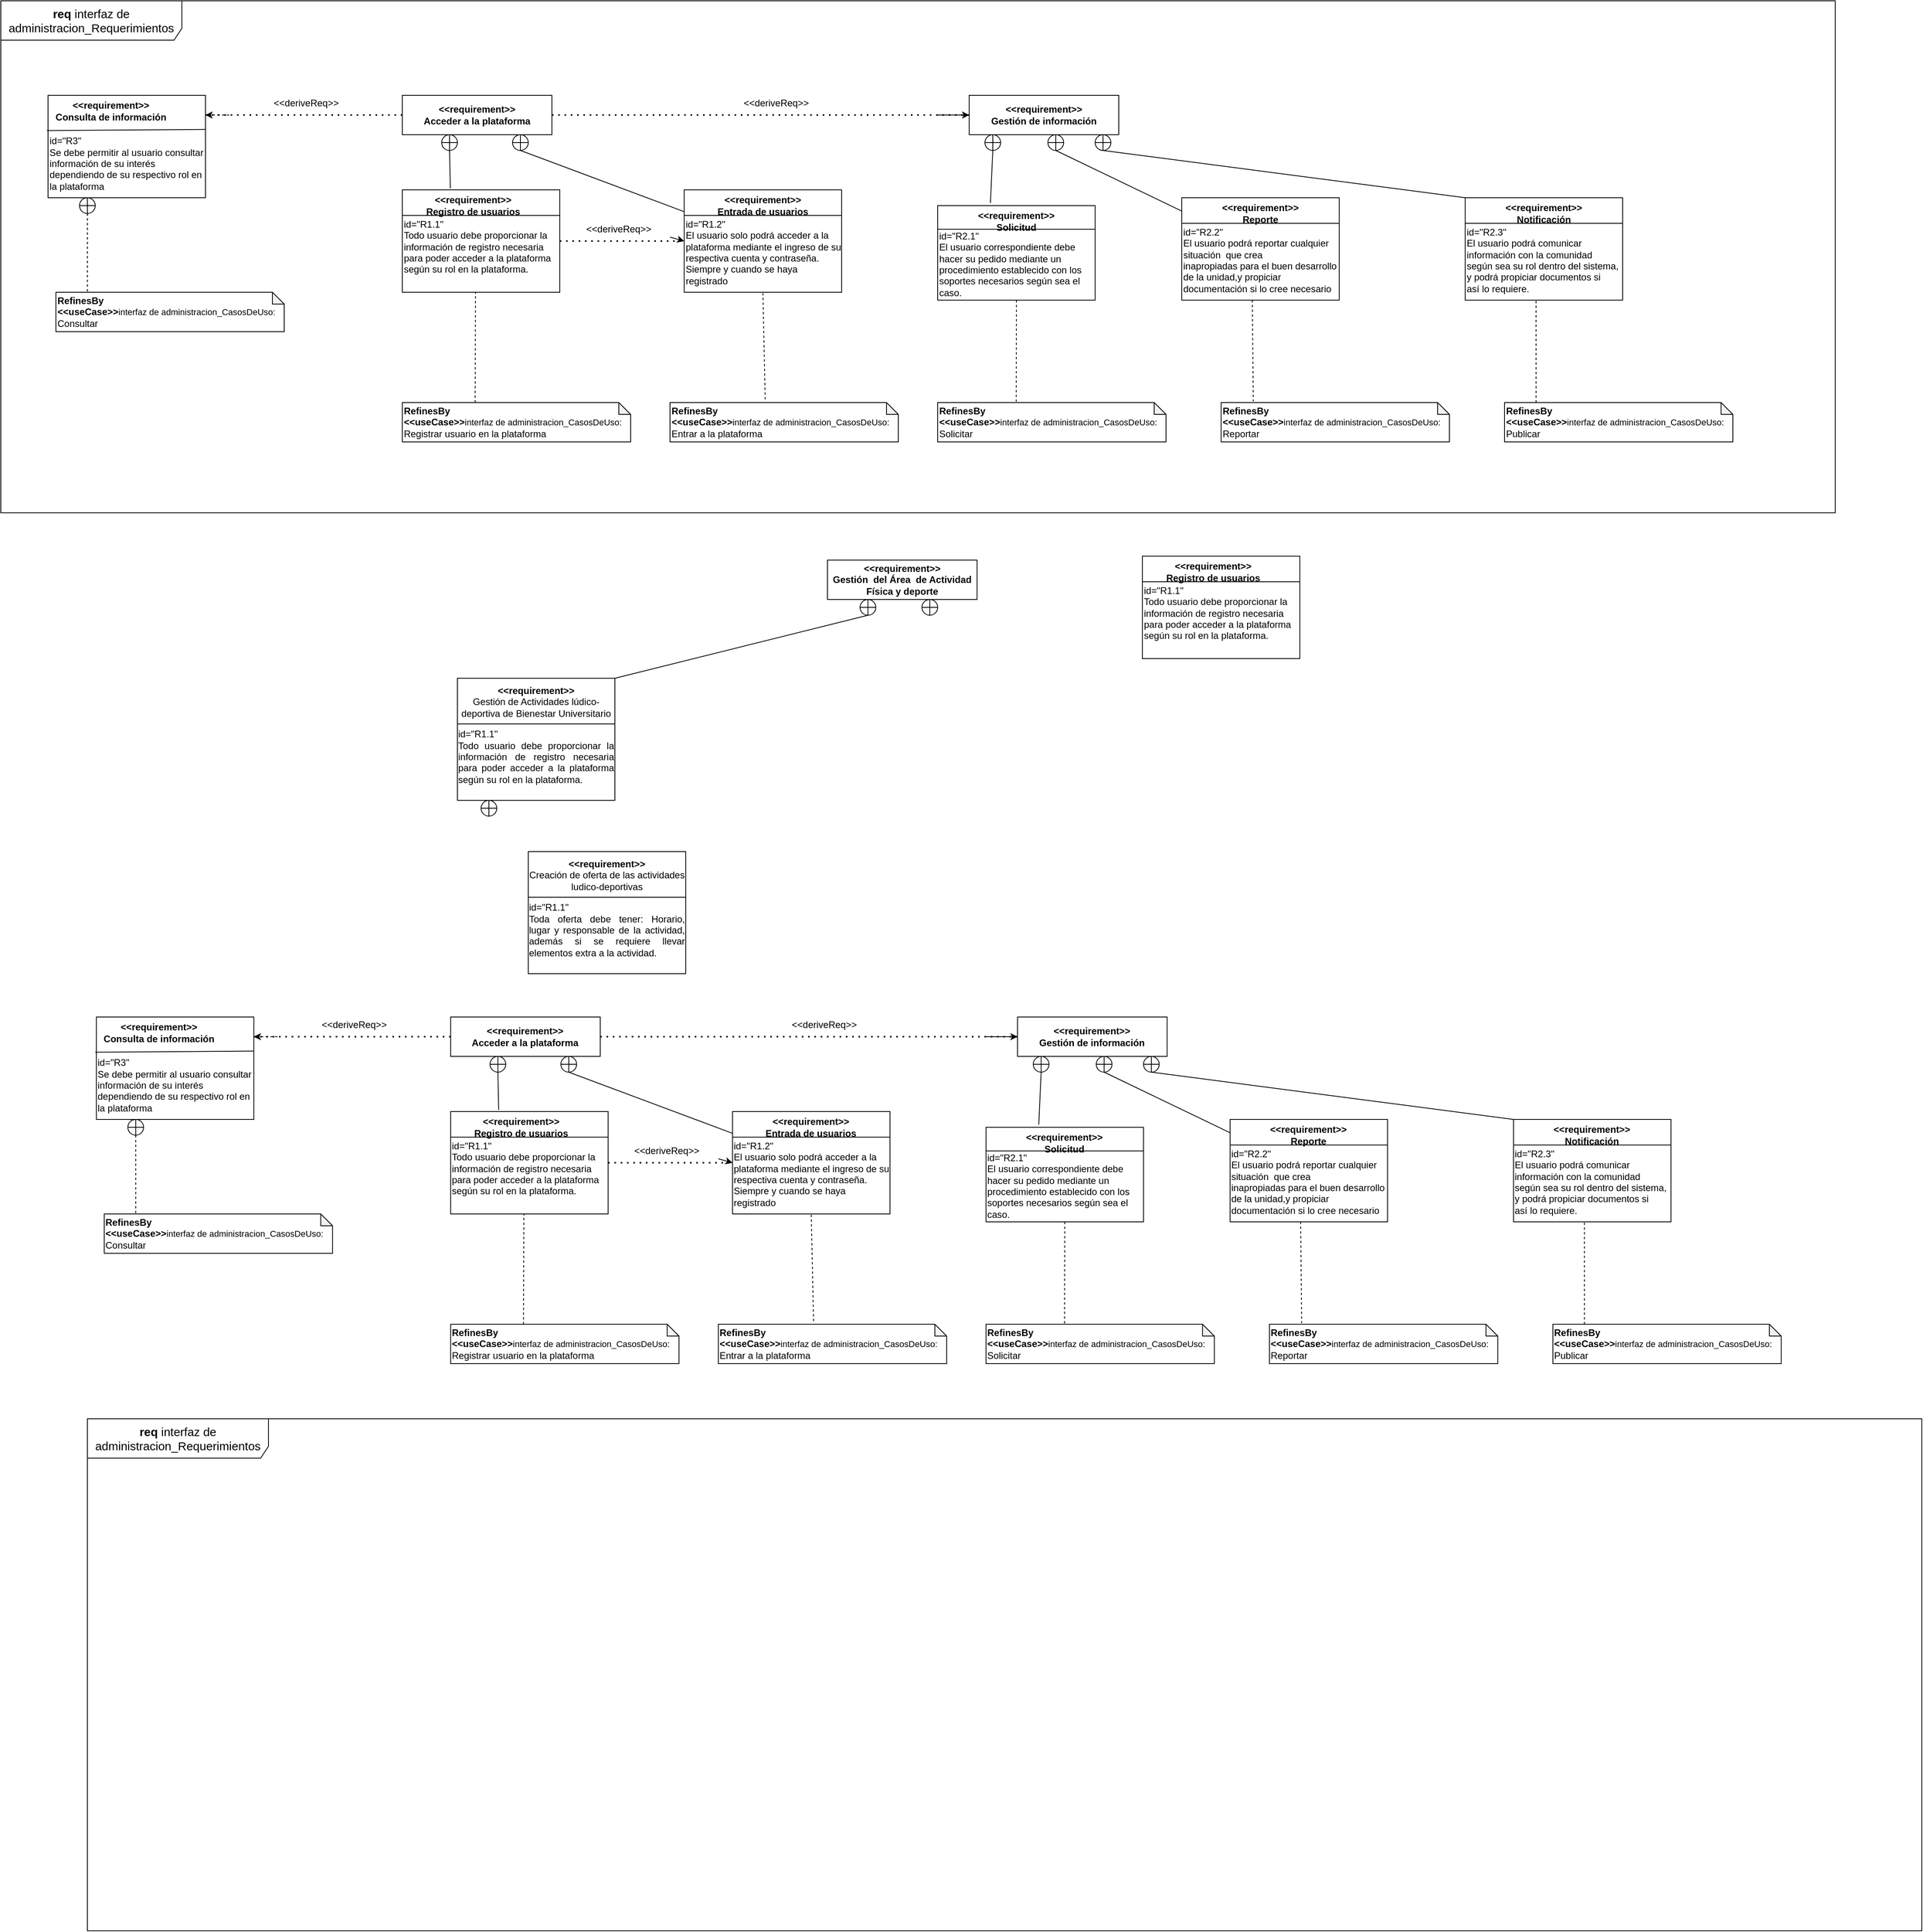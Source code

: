 <mxfile version="15.7.3" type="github">
  <diagram id="AtlF3DiGu45CcL0kuLVt" name="Page-1">
    <mxGraphModel dx="2306" dy="365" grid="1" gridSize="10" guides="1" tooltips="1" connect="1" arrows="1" fold="1" page="1" pageScale="1" pageWidth="827" pageHeight="1169" math="0" shadow="0">
      <root>
        <mxCell id="0" />
        <mxCell id="1" parent="0" />
        <mxCell id="lHE03YYVzTh4PFNWfRJk-69" value="&lt;br style=&quot;text-align: left&quot;&gt;&lt;span style=&quot;text-align: left&quot;&gt;&lt;br&gt;&lt;br&gt;&lt;/span&gt;&lt;div style=&quot;text-align: left&quot;&gt;id=&quot;R1.1&quot;&lt;/div&gt;&lt;span&gt;&lt;div style=&quot;text-align: justify&quot;&gt;&lt;span&gt;Todo usuario debe proporcionar la información de registro necesaria para poder acceder a la plataforma según su rol en la plataforma.&lt;/span&gt;&lt;/div&gt;&lt;/span&gt;" style="rounded=0;whiteSpace=wrap;html=1;" vertex="1" parent="1">
          <mxGeometry x="-570" y="860" width="200" height="155" as="geometry" />
        </mxCell>
        <mxCell id="lHE03YYVzTh4PFNWfRJk-55" value="&lt;font style=&quot;font-size: 15px&quot;&gt;&lt;b&gt;req&amp;nbsp;&lt;/b&gt;&lt;span style=&quot;text-align: left&quot;&gt;interfaz de administracion_Requerimientos&lt;/span&gt;&lt;/font&gt;" style="shape=umlFrame;whiteSpace=wrap;html=1;width=230;height=50;" vertex="1" parent="1">
          <mxGeometry x="-1040" y="1800" width="2330" height="650" as="geometry" />
        </mxCell>
        <mxCell id="bjxUz_0HNQe92oVdcdLu-1" value="&lt;font style=&quot;font-size: 15px&quot;&gt;&lt;b&gt;req&amp;nbsp;&lt;/b&gt;&lt;span style=&quot;text-align: left&quot;&gt;interfaz de administracion_Requerimientos&lt;/span&gt;&lt;/font&gt;" style="shape=umlFrame;whiteSpace=wrap;html=1;width=230;height=50;" parent="1" vertex="1">
          <mxGeometry x="-1150" width="2330" height="650" as="geometry" />
        </mxCell>
        <mxCell id="bjxUz_0HNQe92oVdcdLu-3" value="&lt;br&gt;id=&quot;R1.1&quot;&lt;br&gt;Todo usuario debe proporcionar la información de registro necesaria para poder acceder a la plataforma según su rol en la plataforma." style="rounded=0;whiteSpace=wrap;html=1;align=left;" parent="1" vertex="1">
          <mxGeometry x="-640" y="240" width="200" height="130" as="geometry" />
        </mxCell>
        <mxCell id="bjxUz_0HNQe92oVdcdLu-4" value="" style="endArrow=none;html=1;exitX=0;exitY=0.25;exitDx=0;exitDy=0;entryX=1;entryY=0.25;entryDx=0;entryDy=0;" parent="1" source="bjxUz_0HNQe92oVdcdLu-3" target="bjxUz_0HNQe92oVdcdLu-3" edge="1">
          <mxGeometry width="50" height="50" relative="1" as="geometry">
            <mxPoint x="-340" y="420" as="sourcePoint" />
            <mxPoint x="-290" y="370" as="targetPoint" />
          </mxGeometry>
        </mxCell>
        <mxCell id="bjxUz_0HNQe92oVdcdLu-6" value="&lt;span&gt;&lt;br&gt;&lt;br&gt;&lt;br&gt;&lt;br&gt;id=&quot;R1.2&quot;&lt;br&gt;El usuario solo podrá&amp;nbsp;acceder a la plataforma mediante el ingreso de su respectiva cuenta y contraseña.&lt;br&gt;Siempre y cuando se haya registrado&lt;br&gt;&lt;br&gt;&lt;br&gt;&lt;/span&gt;" style="rounded=0;whiteSpace=wrap;html=1;align=left;" parent="1" vertex="1">
          <mxGeometry x="-282" y="240" width="200" height="130" as="geometry" />
        </mxCell>
        <mxCell id="bjxUz_0HNQe92oVdcdLu-7" value="" style="endArrow=none;html=1;exitX=0;exitY=0.25;exitDx=0;exitDy=0;entryX=1;entryY=0.25;entryDx=0;entryDy=0;" parent="1" source="bjxUz_0HNQe92oVdcdLu-6" target="bjxUz_0HNQe92oVdcdLu-6" edge="1">
          <mxGeometry width="50" height="50" relative="1" as="geometry">
            <mxPoint x="-47" y="420" as="sourcePoint" />
            <mxPoint x="3" y="370" as="targetPoint" />
          </mxGeometry>
        </mxCell>
        <mxCell id="bjxUz_0HNQe92oVdcdLu-8" value="&lt;b&gt;&amp;lt;&amp;lt;requirement&amp;gt;&amp;gt;&lt;/b&gt;&lt;b&gt;&lt;br&gt;Registro de usuarios&lt;/b&gt;" style="text;html=1;strokeColor=none;fillColor=none;align=center;verticalAlign=middle;whiteSpace=wrap;rounded=0;" parent="1" vertex="1">
          <mxGeometry x="-650" y="240" width="200" height="40" as="geometry" />
        </mxCell>
        <mxCell id="bjxUz_0HNQe92oVdcdLu-9" value="&lt;b&gt;&amp;lt;&amp;lt;requirement&amp;gt;&amp;gt;&lt;/b&gt;&lt;b&gt;&lt;br&gt;Entrada de usuarios&lt;/b&gt;" style="text;html=1;strokeColor=none;fillColor=none;align=center;verticalAlign=middle;whiteSpace=wrap;rounded=0;" parent="1" vertex="1">
          <mxGeometry x="-282" y="240" width="200" height="40" as="geometry" />
        </mxCell>
        <mxCell id="bjxUz_0HNQe92oVdcdLu-11" value="&lt;b&gt;&amp;lt;&amp;lt;requirement&amp;gt;&amp;gt;&lt;/b&gt;&lt;b&gt;&lt;br&gt;Acceder a la plataforma&lt;/b&gt;" style="rounded=0;whiteSpace=wrap;html=1;" parent="1" vertex="1">
          <mxGeometry x="-640" y="120" width="190" height="50" as="geometry" />
        </mxCell>
        <mxCell id="bjxUz_0HNQe92oVdcdLu-12" value="" style="verticalLabelPosition=bottom;verticalAlign=top;html=1;shape=mxgraph.flowchart.summing_function;" parent="1" vertex="1">
          <mxGeometry x="-500" y="170" width="20" height="20" as="geometry" />
        </mxCell>
        <mxCell id="bjxUz_0HNQe92oVdcdLu-13" value="" style="verticalLabelPosition=bottom;verticalAlign=top;html=1;shape=mxgraph.flowchart.summing_function;" parent="1" vertex="1">
          <mxGeometry x="-590" y="170" width="20" height="20" as="geometry" />
        </mxCell>
        <mxCell id="bjxUz_0HNQe92oVdcdLu-14" value="" style="endArrow=none;html=1;exitX=0.5;exitY=1;exitDx=0;exitDy=0;exitPerimeter=0;entryX=0.355;entryY=-0.05;entryDx=0;entryDy=0;entryPerimeter=0;" parent="1" source="bjxUz_0HNQe92oVdcdLu-13" target="bjxUz_0HNQe92oVdcdLu-8" edge="1">
          <mxGeometry width="50" height="50" relative="1" as="geometry">
            <mxPoint x="-330" y="270" as="sourcePoint" />
            <mxPoint x="-280" y="220" as="targetPoint" />
          </mxGeometry>
        </mxCell>
        <mxCell id="bjxUz_0HNQe92oVdcdLu-15" value="" style="endArrow=none;html=1;exitX=0.5;exitY=1;exitDx=0;exitDy=0;exitPerimeter=0;" parent="1" source="bjxUz_0HNQe92oVdcdLu-12" target="bjxUz_0HNQe92oVdcdLu-6" edge="1">
          <mxGeometry width="50" height="50" relative="1" as="geometry">
            <mxPoint x="-330" y="270" as="sourcePoint" />
            <mxPoint x="-280" y="220" as="targetPoint" />
          </mxGeometry>
        </mxCell>
        <mxCell id="bjxUz_0HNQe92oVdcdLu-18" value="" style="endArrow=none;dashed=1;html=1;dashPattern=1 3;strokeWidth=2;exitX=1;exitY=0.5;exitDx=0;exitDy=0;entryX=0;entryY=0.5;entryDx=0;entryDy=0;" parent="1" source="bjxUz_0HNQe92oVdcdLu-3" target="bjxUz_0HNQe92oVdcdLu-6" edge="1">
          <mxGeometry width="50" height="50" relative="1" as="geometry">
            <mxPoint x="-330" y="270" as="sourcePoint" />
            <mxPoint x="-280" y="220" as="targetPoint" />
          </mxGeometry>
        </mxCell>
        <mxCell id="bjxUz_0HNQe92oVdcdLu-19" value="" style="endArrow=classic;html=1;entryX=0;entryY=0.5;entryDx=0;entryDy=0;" parent="1" target="bjxUz_0HNQe92oVdcdLu-6" edge="1">
          <mxGeometry width="50" height="50" relative="1" as="geometry">
            <mxPoint x="-300" y="300" as="sourcePoint" />
            <mxPoint x="-280" y="220" as="targetPoint" />
          </mxGeometry>
        </mxCell>
        <mxCell id="bjxUz_0HNQe92oVdcdLu-20" value="&amp;lt;&amp;lt;deriveReq&amp;gt;&amp;gt;" style="text;html=1;strokeColor=none;fillColor=none;align=center;verticalAlign=middle;whiteSpace=wrap;rounded=0;" parent="1" vertex="1">
          <mxGeometry x="-430" y="280" width="130" height="20" as="geometry" />
        </mxCell>
        <mxCell id="bjxUz_0HNQe92oVdcdLu-21" value="&lt;b&gt;RefinesBy&lt;br&gt;&amp;lt;&amp;lt;useCase&amp;gt;&amp;gt;&lt;/b&gt;&lt;font style=&quot;font-size: 11px&quot;&gt;interfaz de administracion_CasosDeUso:&lt;br&gt;&lt;/font&gt;Registrar usuario en la plataforma" style="shape=note;whiteSpace=wrap;html=1;backgroundOutline=1;darkOpacity=0.05;size=15;align=left;" parent="1" vertex="1">
          <mxGeometry x="-640" y="510" width="290" height="50" as="geometry" />
        </mxCell>
        <mxCell id="bjxUz_0HNQe92oVdcdLu-23" value="" style="endArrow=none;dashed=1;html=1;exitX=0;exitY=0;exitDx=92.5;exitDy=0;exitPerimeter=0;entryX=0.465;entryY=1;entryDx=0;entryDy=0;entryPerimeter=0;" parent="1" source="bjxUz_0HNQe92oVdcdLu-21" target="bjxUz_0HNQe92oVdcdLu-3" edge="1">
          <mxGeometry width="50" height="50" relative="1" as="geometry">
            <mxPoint x="-330" y="370" as="sourcePoint" />
            <mxPoint x="-280" y="320" as="targetPoint" />
          </mxGeometry>
        </mxCell>
        <mxCell id="bjxUz_0HNQe92oVdcdLu-24" value="" style="endArrow=none;dashed=1;html=1;exitX=0.417;exitY=-0.08;exitDx=0;exitDy=0;exitPerimeter=0;entryX=0.5;entryY=1;entryDx=0;entryDy=0;" parent="1" source="bjxUz_0HNQe92oVdcdLu-25" target="bjxUz_0HNQe92oVdcdLu-6" edge="1">
          <mxGeometry width="50" height="50" relative="1" as="geometry">
            <mxPoint x="-180" y="440" as="sourcePoint" />
            <mxPoint x="-280" y="320" as="targetPoint" />
          </mxGeometry>
        </mxCell>
        <mxCell id="bjxUz_0HNQe92oVdcdLu-25" value="&lt;b&gt;RefinesBy&lt;br&gt;&amp;lt;&amp;lt;useCase&amp;gt;&amp;gt;&lt;/b&gt;&lt;font style=&quot;font-size: 11px&quot;&gt;interfaz de administracion_CasosDeUso:&lt;br&gt;&lt;/font&gt;Entrar a la plataforma" style="shape=note;whiteSpace=wrap;html=1;backgroundOutline=1;darkOpacity=0.05;size=15;align=left;" parent="1" vertex="1">
          <mxGeometry x="-300" y="510" width="290" height="50" as="geometry" />
        </mxCell>
        <mxCell id="bjxUz_0HNQe92oVdcdLu-27" value="&lt;br&gt;&lt;br&gt;id=&quot;R2.1&quot;&lt;br&gt;El usuario correspondiente debe hacer su pedido mediante un procedimiento establecido con los soportes necesarios según sea el caso." style="rounded=0;whiteSpace=wrap;html=1;align=left;" parent="1" vertex="1">
          <mxGeometry x="40" y="260" width="200" height="120" as="geometry" />
        </mxCell>
        <mxCell id="bjxUz_0HNQe92oVdcdLu-28" value="" style="endArrow=none;html=1;exitX=0;exitY=0.25;exitDx=0;exitDy=0;entryX=1;entryY=0.25;entryDx=0;entryDy=0;" parent="1" source="bjxUz_0HNQe92oVdcdLu-27" target="bjxUz_0HNQe92oVdcdLu-27" edge="1">
          <mxGeometry width="50" height="50" relative="1" as="geometry">
            <mxPoint x="340" y="440" as="sourcePoint" />
            <mxPoint x="390" y="390" as="targetPoint" />
          </mxGeometry>
        </mxCell>
        <mxCell id="bjxUz_0HNQe92oVdcdLu-29" value="&lt;span&gt;&lt;br&gt;&lt;br&gt;id=&quot;R2.2&quot;&lt;br&gt;El usuario podrá&amp;nbsp;reportar cualquier situación&amp;nbsp;&amp;nbsp;que crea inapropiadas&amp;nbsp;para el buen desarrollo de la unidad,y propiciar documentación&amp;nbsp;si lo cree&amp;nbsp;necesario&lt;br&gt;&lt;/span&gt;" style="rounded=0;whiteSpace=wrap;html=1;align=left;" parent="1" vertex="1">
          <mxGeometry x="350" y="250" width="200" height="130" as="geometry" />
        </mxCell>
        <mxCell id="bjxUz_0HNQe92oVdcdLu-30" value="" style="endArrow=none;html=1;exitX=0;exitY=0.25;exitDx=0;exitDy=0;entryX=1;entryY=0.25;entryDx=0;entryDy=0;" parent="1" source="bjxUz_0HNQe92oVdcdLu-29" target="bjxUz_0HNQe92oVdcdLu-29" edge="1">
          <mxGeometry width="50" height="50" relative="1" as="geometry">
            <mxPoint x="633" y="440" as="sourcePoint" />
            <mxPoint x="683" y="390" as="targetPoint" />
          </mxGeometry>
        </mxCell>
        <mxCell id="bjxUz_0HNQe92oVdcdLu-31" value="&lt;b&gt;&amp;lt;&amp;lt;requirement&amp;gt;&amp;gt;&lt;/b&gt;&lt;b&gt;&lt;br&gt;Solicitud&lt;/b&gt;" style="text;html=1;strokeColor=none;fillColor=none;align=center;verticalAlign=middle;whiteSpace=wrap;rounded=0;" parent="1" vertex="1">
          <mxGeometry x="40" y="260" width="200" height="40" as="geometry" />
        </mxCell>
        <mxCell id="bjxUz_0HNQe92oVdcdLu-32" value="&lt;b&gt;&amp;lt;&amp;lt;requirement&amp;gt;&amp;gt;&lt;/b&gt;&lt;b&gt;&lt;br&gt;Reporte&lt;/b&gt;" style="text;html=1;strokeColor=none;fillColor=none;align=center;verticalAlign=middle;whiteSpace=wrap;rounded=0;" parent="1" vertex="1">
          <mxGeometry x="350" y="250" width="200" height="40" as="geometry" />
        </mxCell>
        <mxCell id="bjxUz_0HNQe92oVdcdLu-33" value="&lt;b&gt;&amp;lt;&amp;lt;requirement&amp;gt;&amp;gt;&lt;/b&gt;&lt;b&gt;&lt;br&gt;Gestión de información&lt;/b&gt;" style="rounded=0;whiteSpace=wrap;html=1;" parent="1" vertex="1">
          <mxGeometry x="80" y="120" width="190" height="50" as="geometry" />
        </mxCell>
        <mxCell id="bjxUz_0HNQe92oVdcdLu-34" value="" style="verticalLabelPosition=bottom;verticalAlign=top;html=1;shape=mxgraph.flowchart.summing_function;" parent="1" vertex="1">
          <mxGeometry x="180" y="170" width="20" height="20" as="geometry" />
        </mxCell>
        <mxCell id="bjxUz_0HNQe92oVdcdLu-35" value="" style="verticalLabelPosition=bottom;verticalAlign=top;html=1;shape=mxgraph.flowchart.summing_function;" parent="1" vertex="1">
          <mxGeometry x="100" y="170" width="20" height="20" as="geometry" />
        </mxCell>
        <mxCell id="bjxUz_0HNQe92oVdcdLu-36" value="" style="endArrow=none;html=1;exitX=0.5;exitY=1;exitDx=0;exitDy=0;exitPerimeter=0;entryX=0.335;entryY=-0.028;entryDx=0;entryDy=0;entryPerimeter=0;" parent="1" source="bjxUz_0HNQe92oVdcdLu-35" target="bjxUz_0HNQe92oVdcdLu-27" edge="1">
          <mxGeometry width="50" height="50" relative="1" as="geometry">
            <mxPoint x="390" y="270" as="sourcePoint" />
            <mxPoint x="440" y="220" as="targetPoint" />
          </mxGeometry>
        </mxCell>
        <mxCell id="bjxUz_0HNQe92oVdcdLu-37" value="" style="endArrow=none;html=1;exitX=0.5;exitY=1;exitDx=0;exitDy=0;exitPerimeter=0;" parent="1" source="bjxUz_0HNQe92oVdcdLu-34" target="bjxUz_0HNQe92oVdcdLu-29" edge="1">
          <mxGeometry width="50" height="50" relative="1" as="geometry">
            <mxPoint x="390" y="270" as="sourcePoint" />
            <mxPoint x="440" y="220" as="targetPoint" />
          </mxGeometry>
        </mxCell>
        <mxCell id="bjxUz_0HNQe92oVdcdLu-41" value="&amp;lt;&amp;lt;deriveReq&amp;gt;&amp;gt;" style="text;html=1;strokeColor=none;fillColor=none;align=center;verticalAlign=middle;whiteSpace=wrap;rounded=0;" parent="1" vertex="1">
          <mxGeometry x="-230" y="120" width="130" height="20" as="geometry" />
        </mxCell>
        <mxCell id="bjxUz_0HNQe92oVdcdLu-42" value="" style="endArrow=none;dashed=1;html=1;dashPattern=1 3;strokeWidth=2;exitX=1;exitY=0.5;exitDx=0;exitDy=0;entryX=0;entryY=0.5;entryDx=0;entryDy=0;" parent="1" source="bjxUz_0HNQe92oVdcdLu-11" target="bjxUz_0HNQe92oVdcdLu-33" edge="1">
          <mxGeometry width="50" height="50" relative="1" as="geometry">
            <mxPoint y="290" as="sourcePoint" />
            <mxPoint x="50" y="240" as="targetPoint" />
          </mxGeometry>
        </mxCell>
        <mxCell id="bjxUz_0HNQe92oVdcdLu-43" value="" style="endArrow=classic;html=1;entryX=0;entryY=0.5;entryDx=0;entryDy=0;" parent="1" target="bjxUz_0HNQe92oVdcdLu-33" edge="1">
          <mxGeometry width="50" height="50" relative="1" as="geometry">
            <mxPoint x="40" y="145" as="sourcePoint" />
            <mxPoint x="50" y="240" as="targetPoint" />
          </mxGeometry>
        </mxCell>
        <mxCell id="bjxUz_0HNQe92oVdcdLu-44" value="&lt;span&gt;&lt;br&gt;&lt;br&gt;id=&quot;R2.3&quot;&lt;br&gt;El usuario podrá&amp;nbsp;comunicar información&amp;nbsp;con la comunidad según&amp;nbsp;sea su rol dentro del sistema, y podrá&amp;nbsp;propiciar documentos si así&amp;nbsp;lo requiere.&lt;br&gt;&lt;/span&gt;" style="rounded=0;whiteSpace=wrap;html=1;align=left;" parent="1" vertex="1">
          <mxGeometry x="710" y="250" width="200" height="130" as="geometry" />
        </mxCell>
        <mxCell id="bjxUz_0HNQe92oVdcdLu-45" value="" style="endArrow=none;html=1;exitX=0;exitY=0.25;exitDx=0;exitDy=0;entryX=1;entryY=0.25;entryDx=0;entryDy=0;" parent="1" source="bjxUz_0HNQe92oVdcdLu-44" target="bjxUz_0HNQe92oVdcdLu-44" edge="1">
          <mxGeometry width="50" height="50" relative="1" as="geometry">
            <mxPoint x="983" y="440" as="sourcePoint" />
            <mxPoint x="1033" y="390" as="targetPoint" />
          </mxGeometry>
        </mxCell>
        <mxCell id="bjxUz_0HNQe92oVdcdLu-46" value="&lt;b&gt;&amp;lt;&amp;lt;requirement&amp;gt;&amp;gt;&lt;/b&gt;&lt;b&gt;&lt;br&gt;Notificación&lt;/b&gt;" style="text;html=1;strokeColor=none;fillColor=none;align=center;verticalAlign=middle;whiteSpace=wrap;rounded=0;" parent="1" vertex="1">
          <mxGeometry x="710" y="250" width="200" height="40" as="geometry" />
        </mxCell>
        <mxCell id="bjxUz_0HNQe92oVdcdLu-48" value="" style="verticalLabelPosition=bottom;verticalAlign=top;html=1;shape=mxgraph.flowchart.summing_function;" parent="1" vertex="1">
          <mxGeometry x="240" y="170" width="20" height="20" as="geometry" />
        </mxCell>
        <mxCell id="bjxUz_0HNQe92oVdcdLu-49" value="" style="endArrow=none;html=1;exitX=0.5;exitY=1;exitDx=0;exitDy=0;exitPerimeter=0;entryX=0;entryY=0;entryDx=0;entryDy=0;" parent="1" source="bjxUz_0HNQe92oVdcdLu-48" target="bjxUz_0HNQe92oVdcdLu-46" edge="1">
          <mxGeometry width="50" height="50" relative="1" as="geometry">
            <mxPoint x="90" y="290" as="sourcePoint" />
            <mxPoint x="140" y="240" as="targetPoint" />
          </mxGeometry>
        </mxCell>
        <mxCell id="bjxUz_0HNQe92oVdcdLu-50" value="&lt;b&gt;RefinesBy&lt;br&gt;&amp;lt;&amp;lt;useCase&amp;gt;&amp;gt;&lt;/b&gt;&lt;font style=&quot;font-size: 11px&quot;&gt;interfaz de administracion_CasosDeUso:&lt;br&gt;&lt;/font&gt;Solicitar" style="shape=note;whiteSpace=wrap;html=1;backgroundOutline=1;darkOpacity=0.05;size=15;align=left;" parent="1" vertex="1">
          <mxGeometry x="40" y="510" width="290" height="50" as="geometry" />
        </mxCell>
        <mxCell id="bjxUz_0HNQe92oVdcdLu-51" value="&lt;b&gt;RefinesBy&lt;br&gt;&amp;lt;&amp;lt;useCase&amp;gt;&amp;gt;&lt;/b&gt;&lt;font style=&quot;font-size: 11px&quot;&gt;interfaz de administracion_CasosDeUso:&lt;br&gt;&lt;/font&gt;Reportar" style="shape=note;whiteSpace=wrap;html=1;backgroundOutline=1;darkOpacity=0.05;size=15;align=left;" parent="1" vertex="1">
          <mxGeometry x="400" y="510" width="290" height="50" as="geometry" />
        </mxCell>
        <mxCell id="bjxUz_0HNQe92oVdcdLu-52" value="&lt;b&gt;RefinesBy&lt;br&gt;&amp;lt;&amp;lt;useCase&amp;gt;&amp;gt;&lt;/b&gt;&lt;font style=&quot;font-size: 11px&quot;&gt;interfaz de administracion_CasosDeUso:&lt;br&gt;&lt;/font&gt;Publicar" style="shape=note;whiteSpace=wrap;html=1;backgroundOutline=1;darkOpacity=0.05;size=15;align=left;" parent="1" vertex="1">
          <mxGeometry x="760" y="510" width="290" height="50" as="geometry" />
        </mxCell>
        <mxCell id="bjxUz_0HNQe92oVdcdLu-53" value="" style="endArrow=none;dashed=1;html=1;entryX=0.344;entryY=0.027;entryDx=0;entryDy=0;entryPerimeter=0;exitX=0.5;exitY=1;exitDx=0;exitDy=0;" parent="1" source="bjxUz_0HNQe92oVdcdLu-27" target="bjxUz_0HNQe92oVdcdLu-50" edge="1">
          <mxGeometry width="50" height="50" relative="1" as="geometry">
            <mxPoint x="430" y="420" as="sourcePoint" />
            <mxPoint x="138" y="520" as="targetPoint" />
          </mxGeometry>
        </mxCell>
        <mxCell id="bjxUz_0HNQe92oVdcdLu-54" value="" style="endArrow=none;dashed=1;html=1;exitX=0.448;exitY=1;exitDx=0;exitDy=0;exitPerimeter=0;entryX=0.141;entryY=-0.027;entryDx=0;entryDy=0;entryPerimeter=0;" parent="1" source="bjxUz_0HNQe92oVdcdLu-29" target="bjxUz_0HNQe92oVdcdLu-51" edge="1">
          <mxGeometry width="50" height="50" relative="1" as="geometry">
            <mxPoint x="430" y="420" as="sourcePoint" />
            <mxPoint x="480" y="370" as="targetPoint" />
          </mxGeometry>
        </mxCell>
        <mxCell id="bjxUz_0HNQe92oVdcdLu-55" value="" style="endArrow=none;dashed=1;html=1;entryX=0.138;entryY=0;entryDx=0;entryDy=0;entryPerimeter=0;" parent="1" target="bjxUz_0HNQe92oVdcdLu-52" edge="1">
          <mxGeometry width="50" height="50" relative="1" as="geometry">
            <mxPoint x="800" y="381" as="sourcePoint" />
            <mxPoint x="610" y="320" as="targetPoint" />
          </mxGeometry>
        </mxCell>
        <mxCell id="bjxUz_0HNQe92oVdcdLu-58" value="" style="endArrow=none;dashed=1;html=1;dashPattern=1 3;strokeWidth=2;exitX=0;exitY=0.5;exitDx=0;exitDy=0;" parent="1" source="bjxUz_0HNQe92oVdcdLu-11" edge="1">
          <mxGeometry width="50" height="50" relative="1" as="geometry">
            <mxPoint x="-440" y="155" as="sourcePoint" />
            <mxPoint x="-890" y="145" as="targetPoint" />
          </mxGeometry>
        </mxCell>
        <mxCell id="bjxUz_0HNQe92oVdcdLu-59" value="&amp;lt;&amp;lt;deriveReq&amp;gt;&amp;gt;" style="text;html=1;strokeColor=none;fillColor=none;align=center;verticalAlign=middle;whiteSpace=wrap;rounded=0;" parent="1" vertex="1">
          <mxGeometry x="-827" y="120" width="130" height="20" as="geometry" />
        </mxCell>
        <mxCell id="bjxUz_0HNQe92oVdcdLu-60" value="" style="endArrow=classic;html=1;entryX=1;entryY=0.5;entryDx=0;entryDy=0;dashed=1;" parent="1" edge="1">
          <mxGeometry width="50" height="50" relative="1" as="geometry">
            <mxPoint x="-860" y="145" as="sourcePoint" />
            <mxPoint x="-890" y="145" as="targetPoint" />
          </mxGeometry>
        </mxCell>
        <mxCell id="bjxUz_0HNQe92oVdcdLu-61" value="&lt;br&gt;&lt;br&gt;&lt;br&gt;id=&quot;R3&quot;&lt;br&gt;Se debe permitir al usuario consultar información de su interés dependiendo de su respectivo rol en la plataforma" style="rounded=0;whiteSpace=wrap;html=1;align=left;" parent="1" vertex="1">
          <mxGeometry x="-1090" y="120" width="200" height="130" as="geometry" />
        </mxCell>
        <mxCell id="bjxUz_0HNQe92oVdcdLu-63" value="" style="endArrow=none;html=1;exitX=-0.007;exitY=0.344;exitDx=0;exitDy=0;exitPerimeter=0;entryX=1;entryY=0.333;entryDx=0;entryDy=0;entryPerimeter=0;" parent="1" source="bjxUz_0HNQe92oVdcdLu-61" target="bjxUz_0HNQe92oVdcdLu-61" edge="1">
          <mxGeometry width="50" height="50" relative="1" as="geometry">
            <mxPoint x="-630" y="240" as="sourcePoint" />
            <mxPoint x="-900" y="159" as="targetPoint" />
          </mxGeometry>
        </mxCell>
        <mxCell id="bjxUz_0HNQe92oVdcdLu-64" value="&lt;b&gt;&amp;lt;&amp;lt;requirement&amp;gt;&amp;gt;&lt;br&gt;Consulta de información&lt;/b&gt;" style="text;html=1;strokeColor=none;fillColor=none;align=center;verticalAlign=middle;whiteSpace=wrap;rounded=0;" parent="1" vertex="1">
          <mxGeometry x="-1090" y="130" width="160" height="20" as="geometry" />
        </mxCell>
        <mxCell id="bjxUz_0HNQe92oVdcdLu-65" value="&lt;b&gt;RefinesBy&lt;br&gt;&amp;lt;&amp;lt;useCase&amp;gt;&amp;gt;&lt;/b&gt;&lt;font style=&quot;font-size: 11px&quot;&gt;interfaz de administracion_CasosDeUso:&lt;br&gt;&lt;/font&gt;Consultar" style="shape=note;whiteSpace=wrap;html=1;backgroundOutline=1;darkOpacity=0.05;size=15;align=left;" parent="1" vertex="1">
          <mxGeometry x="-1080" y="370" width="290" height="50" as="geometry" />
        </mxCell>
        <mxCell id="bjxUz_0HNQe92oVdcdLu-66" value="" style="endArrow=none;dashed=1;html=1;exitX=0.5;exitY=1;exitDx=0;exitDy=0;entryX=0.138;entryY=0.013;entryDx=0;entryDy=0;entryPerimeter=0;exitPerimeter=0;" parent="1" source="bjxUz_0HNQe92oVdcdLu-68" target="bjxUz_0HNQe92oVdcdLu-65" edge="1">
          <mxGeometry width="50" height="50" relative="1" as="geometry">
            <mxPoint x="-680" y="340" as="sourcePoint" />
            <mxPoint x="-630" y="290" as="targetPoint" />
          </mxGeometry>
        </mxCell>
        <mxCell id="bjxUz_0HNQe92oVdcdLu-68" value="" style="verticalLabelPosition=bottom;verticalAlign=top;html=1;shape=mxgraph.flowchart.summing_function;" parent="1" vertex="1">
          <mxGeometry x="-1050" y="250" width="20" height="20" as="geometry" />
        </mxCell>
        <mxCell id="bjxUz_0HNQe92oVdcdLu-69" value="" style="endArrow=none;dashed=1;html=1;exitX=0.25;exitY=1;exitDx=0;exitDy=0;entryX=0.138;entryY=0.013;entryDx=0;entryDy=0;entryPerimeter=0;" parent="1" source="bjxUz_0HNQe92oVdcdLu-61" target="bjxUz_0HNQe92oVdcdLu-68" edge="1">
          <mxGeometry width="50" height="50" relative="1" as="geometry">
            <mxPoint x="-1040" y="250" as="sourcePoint" />
            <mxPoint x="-1039.98" y="370.65" as="targetPoint" />
          </mxGeometry>
        </mxCell>
        <mxCell id="lHE03YYVzTh4PFNWfRJk-2" value="&lt;br&gt;id=&quot;R1.1&quot;&lt;br&gt;Todo usuario debe proporcionar la información de registro necesaria para poder acceder a la plataforma según su rol en la plataforma." style="rounded=0;whiteSpace=wrap;html=1;align=left;" vertex="1" parent="1">
          <mxGeometry x="-578.6" y="1410" width="200" height="130" as="geometry" />
        </mxCell>
        <mxCell id="lHE03YYVzTh4PFNWfRJk-3" value="" style="endArrow=none;html=1;exitX=0;exitY=0.25;exitDx=0;exitDy=0;entryX=1;entryY=0.25;entryDx=0;entryDy=0;" edge="1" parent="1" source="lHE03YYVzTh4PFNWfRJk-2" target="lHE03YYVzTh4PFNWfRJk-2">
          <mxGeometry width="50" height="50" relative="1" as="geometry">
            <mxPoint x="-278.6" y="1590" as="sourcePoint" />
            <mxPoint x="-228.6" y="1540" as="targetPoint" />
          </mxGeometry>
        </mxCell>
        <mxCell id="lHE03YYVzTh4PFNWfRJk-4" value="&lt;span&gt;&lt;br&gt;&lt;br&gt;&lt;br&gt;&lt;br&gt;id=&quot;R1.2&quot;&lt;br&gt;El usuario solo podrá&amp;nbsp;acceder a la plataforma mediante el ingreso de su respectiva cuenta y contraseña.&lt;br&gt;Siempre y cuando se haya registrado&lt;br&gt;&lt;br&gt;&lt;br&gt;&lt;/span&gt;" style="rounded=0;whiteSpace=wrap;html=1;align=left;" vertex="1" parent="1">
          <mxGeometry x="-220.6" y="1410" width="200" height="130" as="geometry" />
        </mxCell>
        <mxCell id="lHE03YYVzTh4PFNWfRJk-5" value="" style="endArrow=none;html=1;exitX=0;exitY=0.25;exitDx=0;exitDy=0;entryX=1;entryY=0.25;entryDx=0;entryDy=0;" edge="1" parent="1" source="lHE03YYVzTh4PFNWfRJk-4" target="lHE03YYVzTh4PFNWfRJk-4">
          <mxGeometry width="50" height="50" relative="1" as="geometry">
            <mxPoint x="14.4" y="1590" as="sourcePoint" />
            <mxPoint x="64.4" y="1540" as="targetPoint" />
          </mxGeometry>
        </mxCell>
        <mxCell id="lHE03YYVzTh4PFNWfRJk-6" value="&lt;b&gt;&amp;lt;&amp;lt;requirement&amp;gt;&amp;gt;&lt;/b&gt;&lt;b&gt;&lt;br&gt;Registro de usuarios&lt;/b&gt;" style="text;html=1;strokeColor=none;fillColor=none;align=center;verticalAlign=middle;whiteSpace=wrap;rounded=0;" vertex="1" parent="1">
          <mxGeometry x="-588.6" y="1410" width="200" height="40" as="geometry" />
        </mxCell>
        <mxCell id="lHE03YYVzTh4PFNWfRJk-7" value="&lt;b&gt;&amp;lt;&amp;lt;requirement&amp;gt;&amp;gt;&lt;/b&gt;&lt;b&gt;&lt;br&gt;Entrada de usuarios&lt;/b&gt;" style="text;html=1;strokeColor=none;fillColor=none;align=center;verticalAlign=middle;whiteSpace=wrap;rounded=0;" vertex="1" parent="1">
          <mxGeometry x="-220.6" y="1410" width="200" height="40" as="geometry" />
        </mxCell>
        <mxCell id="lHE03YYVzTh4PFNWfRJk-8" value="&lt;b&gt;&amp;lt;&amp;lt;requirement&amp;gt;&amp;gt;&lt;/b&gt;&lt;b&gt;&lt;br&gt;Acceder a la plataforma&lt;/b&gt;" style="rounded=0;whiteSpace=wrap;html=1;" vertex="1" parent="1">
          <mxGeometry x="-578.6" y="1290" width="190" height="50" as="geometry" />
        </mxCell>
        <mxCell id="lHE03YYVzTh4PFNWfRJk-9" value="" style="verticalLabelPosition=bottom;verticalAlign=top;html=1;shape=mxgraph.flowchart.summing_function;" vertex="1" parent="1">
          <mxGeometry x="-438.6" y="1340" width="20" height="20" as="geometry" />
        </mxCell>
        <mxCell id="lHE03YYVzTh4PFNWfRJk-10" value="" style="verticalLabelPosition=bottom;verticalAlign=top;html=1;shape=mxgraph.flowchart.summing_function;" vertex="1" parent="1">
          <mxGeometry x="-528.6" y="1340" width="20" height="20" as="geometry" />
        </mxCell>
        <mxCell id="lHE03YYVzTh4PFNWfRJk-11" value="" style="endArrow=none;html=1;exitX=0.5;exitY=1;exitDx=0;exitDy=0;exitPerimeter=0;entryX=0.355;entryY=-0.05;entryDx=0;entryDy=0;entryPerimeter=0;" edge="1" parent="1" source="lHE03YYVzTh4PFNWfRJk-10" target="lHE03YYVzTh4PFNWfRJk-6">
          <mxGeometry width="50" height="50" relative="1" as="geometry">
            <mxPoint x="-268.6" y="1440" as="sourcePoint" />
            <mxPoint x="-218.6" y="1390" as="targetPoint" />
          </mxGeometry>
        </mxCell>
        <mxCell id="lHE03YYVzTh4PFNWfRJk-12" value="" style="endArrow=none;html=1;exitX=0.5;exitY=1;exitDx=0;exitDy=0;exitPerimeter=0;" edge="1" parent="1" source="lHE03YYVzTh4PFNWfRJk-9" target="lHE03YYVzTh4PFNWfRJk-4">
          <mxGeometry width="50" height="50" relative="1" as="geometry">
            <mxPoint x="-268.6" y="1440" as="sourcePoint" />
            <mxPoint x="-218.6" y="1390" as="targetPoint" />
          </mxGeometry>
        </mxCell>
        <mxCell id="lHE03YYVzTh4PFNWfRJk-13" value="" style="endArrow=none;dashed=1;html=1;dashPattern=1 3;strokeWidth=2;exitX=1;exitY=0.5;exitDx=0;exitDy=0;entryX=0;entryY=0.5;entryDx=0;entryDy=0;" edge="1" parent="1" source="lHE03YYVzTh4PFNWfRJk-2" target="lHE03YYVzTh4PFNWfRJk-4">
          <mxGeometry width="50" height="50" relative="1" as="geometry">
            <mxPoint x="-268.6" y="1440" as="sourcePoint" />
            <mxPoint x="-218.6" y="1390" as="targetPoint" />
          </mxGeometry>
        </mxCell>
        <mxCell id="lHE03YYVzTh4PFNWfRJk-14" value="" style="endArrow=classic;html=1;entryX=0;entryY=0.5;entryDx=0;entryDy=0;" edge="1" parent="1" target="lHE03YYVzTh4PFNWfRJk-4">
          <mxGeometry width="50" height="50" relative="1" as="geometry">
            <mxPoint x="-238.6" y="1470" as="sourcePoint" />
            <mxPoint x="-218.6" y="1390" as="targetPoint" />
          </mxGeometry>
        </mxCell>
        <mxCell id="lHE03YYVzTh4PFNWfRJk-15" value="&amp;lt;&amp;lt;deriveReq&amp;gt;&amp;gt;" style="text;html=1;strokeColor=none;fillColor=none;align=center;verticalAlign=middle;whiteSpace=wrap;rounded=0;" vertex="1" parent="1">
          <mxGeometry x="-368.6" y="1450" width="130" height="20" as="geometry" />
        </mxCell>
        <mxCell id="lHE03YYVzTh4PFNWfRJk-16" value="&lt;b&gt;RefinesBy&lt;br&gt;&amp;lt;&amp;lt;useCase&amp;gt;&amp;gt;&lt;/b&gt;&lt;font style=&quot;font-size: 11px&quot;&gt;interfaz de administracion_CasosDeUso:&lt;br&gt;&lt;/font&gt;Registrar usuario en la plataforma" style="shape=note;whiteSpace=wrap;html=1;backgroundOutline=1;darkOpacity=0.05;size=15;align=left;" vertex="1" parent="1">
          <mxGeometry x="-578.6" y="1680" width="290" height="50" as="geometry" />
        </mxCell>
        <mxCell id="lHE03YYVzTh4PFNWfRJk-17" value="" style="endArrow=none;dashed=1;html=1;exitX=0;exitY=0;exitDx=92.5;exitDy=0;exitPerimeter=0;entryX=0.465;entryY=1;entryDx=0;entryDy=0;entryPerimeter=0;" edge="1" parent="1" source="lHE03YYVzTh4PFNWfRJk-16" target="lHE03YYVzTh4PFNWfRJk-2">
          <mxGeometry width="50" height="50" relative="1" as="geometry">
            <mxPoint x="-268.6" y="1540" as="sourcePoint" />
            <mxPoint x="-218.6" y="1490" as="targetPoint" />
          </mxGeometry>
        </mxCell>
        <mxCell id="lHE03YYVzTh4PFNWfRJk-18" value="" style="endArrow=none;dashed=1;html=1;exitX=0.417;exitY=-0.08;exitDx=0;exitDy=0;exitPerimeter=0;entryX=0.5;entryY=1;entryDx=0;entryDy=0;" edge="1" parent="1" source="lHE03YYVzTh4PFNWfRJk-19" target="lHE03YYVzTh4PFNWfRJk-4">
          <mxGeometry width="50" height="50" relative="1" as="geometry">
            <mxPoint x="-118.6" y="1610" as="sourcePoint" />
            <mxPoint x="-218.6" y="1490" as="targetPoint" />
          </mxGeometry>
        </mxCell>
        <mxCell id="lHE03YYVzTh4PFNWfRJk-19" value="&lt;b&gt;RefinesBy&lt;br&gt;&amp;lt;&amp;lt;useCase&amp;gt;&amp;gt;&lt;/b&gt;&lt;font style=&quot;font-size: 11px&quot;&gt;interfaz de administracion_CasosDeUso:&lt;br&gt;&lt;/font&gt;Entrar a la plataforma" style="shape=note;whiteSpace=wrap;html=1;backgroundOutline=1;darkOpacity=0.05;size=15;align=left;" vertex="1" parent="1">
          <mxGeometry x="-238.6" y="1680" width="290" height="50" as="geometry" />
        </mxCell>
        <mxCell id="lHE03YYVzTh4PFNWfRJk-20" value="&lt;br&gt;&lt;br&gt;id=&quot;R2.1&quot;&lt;br&gt;El usuario correspondiente debe hacer su pedido mediante un procedimiento establecido con los soportes necesarios según sea el caso." style="rounded=0;whiteSpace=wrap;html=1;align=left;" vertex="1" parent="1">
          <mxGeometry x="101.4" y="1430" width="200" height="120" as="geometry" />
        </mxCell>
        <mxCell id="lHE03YYVzTh4PFNWfRJk-21" value="" style="endArrow=none;html=1;exitX=0;exitY=0.25;exitDx=0;exitDy=0;entryX=1;entryY=0.25;entryDx=0;entryDy=0;" edge="1" parent="1" source="lHE03YYVzTh4PFNWfRJk-20" target="lHE03YYVzTh4PFNWfRJk-20">
          <mxGeometry width="50" height="50" relative="1" as="geometry">
            <mxPoint x="401.4" y="1610" as="sourcePoint" />
            <mxPoint x="451.4" y="1560" as="targetPoint" />
          </mxGeometry>
        </mxCell>
        <mxCell id="lHE03YYVzTh4PFNWfRJk-22" value="&lt;span&gt;&lt;br&gt;&lt;br&gt;id=&quot;R2.2&quot;&lt;br&gt;El usuario podrá&amp;nbsp;reportar cualquier situación&amp;nbsp;&amp;nbsp;que crea inapropiadas&amp;nbsp;para el buen desarrollo de la unidad,y propiciar documentación&amp;nbsp;si lo cree&amp;nbsp;necesario&lt;br&gt;&lt;/span&gt;" style="rounded=0;whiteSpace=wrap;html=1;align=left;" vertex="1" parent="1">
          <mxGeometry x="411.4" y="1420" width="200" height="130" as="geometry" />
        </mxCell>
        <mxCell id="lHE03YYVzTh4PFNWfRJk-23" value="" style="endArrow=none;html=1;exitX=0;exitY=0.25;exitDx=0;exitDy=0;entryX=1;entryY=0.25;entryDx=0;entryDy=0;" edge="1" parent="1" source="lHE03YYVzTh4PFNWfRJk-22" target="lHE03YYVzTh4PFNWfRJk-22">
          <mxGeometry width="50" height="50" relative="1" as="geometry">
            <mxPoint x="694.4" y="1610" as="sourcePoint" />
            <mxPoint x="744.4" y="1560" as="targetPoint" />
          </mxGeometry>
        </mxCell>
        <mxCell id="lHE03YYVzTh4PFNWfRJk-24" value="&lt;b&gt;&amp;lt;&amp;lt;requirement&amp;gt;&amp;gt;&lt;/b&gt;&lt;b&gt;&lt;br&gt;Solicitud&lt;/b&gt;" style="text;html=1;strokeColor=none;fillColor=none;align=center;verticalAlign=middle;whiteSpace=wrap;rounded=0;" vertex="1" parent="1">
          <mxGeometry x="101.4" y="1430" width="200" height="40" as="geometry" />
        </mxCell>
        <mxCell id="lHE03YYVzTh4PFNWfRJk-25" value="&lt;b&gt;&amp;lt;&amp;lt;requirement&amp;gt;&amp;gt;&lt;/b&gt;&lt;b&gt;&lt;br&gt;Reporte&lt;/b&gt;" style="text;html=1;strokeColor=none;fillColor=none;align=center;verticalAlign=middle;whiteSpace=wrap;rounded=0;" vertex="1" parent="1">
          <mxGeometry x="411.4" y="1420" width="200" height="40" as="geometry" />
        </mxCell>
        <mxCell id="lHE03YYVzTh4PFNWfRJk-26" value="&lt;b&gt;&amp;lt;&amp;lt;requirement&amp;gt;&amp;gt;&lt;/b&gt;&lt;b&gt;&lt;br&gt;Gestión de información&lt;/b&gt;" style="rounded=0;whiteSpace=wrap;html=1;" vertex="1" parent="1">
          <mxGeometry x="141.4" y="1290" width="190" height="50" as="geometry" />
        </mxCell>
        <mxCell id="lHE03YYVzTh4PFNWfRJk-27" value="" style="verticalLabelPosition=bottom;verticalAlign=top;html=1;shape=mxgraph.flowchart.summing_function;" vertex="1" parent="1">
          <mxGeometry x="241.4" y="1340" width="20" height="20" as="geometry" />
        </mxCell>
        <mxCell id="lHE03YYVzTh4PFNWfRJk-28" value="" style="verticalLabelPosition=bottom;verticalAlign=top;html=1;shape=mxgraph.flowchart.summing_function;" vertex="1" parent="1">
          <mxGeometry x="161.4" y="1340" width="20" height="20" as="geometry" />
        </mxCell>
        <mxCell id="lHE03YYVzTh4PFNWfRJk-29" value="" style="endArrow=none;html=1;exitX=0.5;exitY=1;exitDx=0;exitDy=0;exitPerimeter=0;entryX=0.335;entryY=-0.028;entryDx=0;entryDy=0;entryPerimeter=0;" edge="1" parent="1" source="lHE03YYVzTh4PFNWfRJk-28" target="lHE03YYVzTh4PFNWfRJk-20">
          <mxGeometry width="50" height="50" relative="1" as="geometry">
            <mxPoint x="451.4" y="1440" as="sourcePoint" />
            <mxPoint x="501.4" y="1390" as="targetPoint" />
          </mxGeometry>
        </mxCell>
        <mxCell id="lHE03YYVzTh4PFNWfRJk-30" value="" style="endArrow=none;html=1;exitX=0.5;exitY=1;exitDx=0;exitDy=0;exitPerimeter=0;" edge="1" parent="1" source="lHE03YYVzTh4PFNWfRJk-27" target="lHE03YYVzTh4PFNWfRJk-22">
          <mxGeometry width="50" height="50" relative="1" as="geometry">
            <mxPoint x="451.4" y="1440" as="sourcePoint" />
            <mxPoint x="501.4" y="1390" as="targetPoint" />
          </mxGeometry>
        </mxCell>
        <mxCell id="lHE03YYVzTh4PFNWfRJk-31" value="&amp;lt;&amp;lt;deriveReq&amp;gt;&amp;gt;" style="text;html=1;strokeColor=none;fillColor=none;align=center;verticalAlign=middle;whiteSpace=wrap;rounded=0;" vertex="1" parent="1">
          <mxGeometry x="-168.6" y="1290" width="130" height="20" as="geometry" />
        </mxCell>
        <mxCell id="lHE03YYVzTh4PFNWfRJk-32" value="" style="endArrow=none;dashed=1;html=1;dashPattern=1 3;strokeWidth=2;exitX=1;exitY=0.5;exitDx=0;exitDy=0;entryX=0;entryY=0.5;entryDx=0;entryDy=0;" edge="1" parent="1" source="lHE03YYVzTh4PFNWfRJk-8" target="lHE03YYVzTh4PFNWfRJk-26">
          <mxGeometry width="50" height="50" relative="1" as="geometry">
            <mxPoint x="61.4" y="1460" as="sourcePoint" />
            <mxPoint x="111.4" y="1410" as="targetPoint" />
          </mxGeometry>
        </mxCell>
        <mxCell id="lHE03YYVzTh4PFNWfRJk-33" value="" style="endArrow=classic;html=1;entryX=0;entryY=0.5;entryDx=0;entryDy=0;" edge="1" parent="1" target="lHE03YYVzTh4PFNWfRJk-26">
          <mxGeometry width="50" height="50" relative="1" as="geometry">
            <mxPoint x="101.4" y="1315" as="sourcePoint" />
            <mxPoint x="111.4" y="1410" as="targetPoint" />
          </mxGeometry>
        </mxCell>
        <mxCell id="lHE03YYVzTh4PFNWfRJk-34" value="&lt;span&gt;&lt;br&gt;&lt;br&gt;id=&quot;R2.3&quot;&lt;br&gt;El usuario podrá&amp;nbsp;comunicar información&amp;nbsp;con la comunidad según&amp;nbsp;sea su rol dentro del sistema, y podrá&amp;nbsp;propiciar documentos si así&amp;nbsp;lo requiere.&lt;br&gt;&lt;/span&gt;" style="rounded=0;whiteSpace=wrap;html=1;align=left;" vertex="1" parent="1">
          <mxGeometry x="771.4" y="1420" width="200" height="130" as="geometry" />
        </mxCell>
        <mxCell id="lHE03YYVzTh4PFNWfRJk-35" value="" style="endArrow=none;html=1;exitX=0;exitY=0.25;exitDx=0;exitDy=0;entryX=1;entryY=0.25;entryDx=0;entryDy=0;" edge="1" parent="1" source="lHE03YYVzTh4PFNWfRJk-34" target="lHE03YYVzTh4PFNWfRJk-34">
          <mxGeometry width="50" height="50" relative="1" as="geometry">
            <mxPoint x="1044.4" y="1610" as="sourcePoint" />
            <mxPoint x="1094.4" y="1560" as="targetPoint" />
          </mxGeometry>
        </mxCell>
        <mxCell id="lHE03YYVzTh4PFNWfRJk-36" value="&lt;b&gt;&amp;lt;&amp;lt;requirement&amp;gt;&amp;gt;&lt;/b&gt;&lt;b&gt;&lt;br&gt;Notificación&lt;/b&gt;" style="text;html=1;strokeColor=none;fillColor=none;align=center;verticalAlign=middle;whiteSpace=wrap;rounded=0;" vertex="1" parent="1">
          <mxGeometry x="771.4" y="1420" width="200" height="40" as="geometry" />
        </mxCell>
        <mxCell id="lHE03YYVzTh4PFNWfRJk-37" value="" style="verticalLabelPosition=bottom;verticalAlign=top;html=1;shape=mxgraph.flowchart.summing_function;" vertex="1" parent="1">
          <mxGeometry x="301.4" y="1340" width="20" height="20" as="geometry" />
        </mxCell>
        <mxCell id="lHE03YYVzTh4PFNWfRJk-38" value="" style="endArrow=none;html=1;exitX=0.5;exitY=1;exitDx=0;exitDy=0;exitPerimeter=0;entryX=0;entryY=0;entryDx=0;entryDy=0;" edge="1" parent="1" source="lHE03YYVzTh4PFNWfRJk-37" target="lHE03YYVzTh4PFNWfRJk-36">
          <mxGeometry width="50" height="50" relative="1" as="geometry">
            <mxPoint x="151.4" y="1460" as="sourcePoint" />
            <mxPoint x="201.4" y="1410" as="targetPoint" />
          </mxGeometry>
        </mxCell>
        <mxCell id="lHE03YYVzTh4PFNWfRJk-39" value="&lt;b&gt;RefinesBy&lt;br&gt;&amp;lt;&amp;lt;useCase&amp;gt;&amp;gt;&lt;/b&gt;&lt;font style=&quot;font-size: 11px&quot;&gt;interfaz de administracion_CasosDeUso:&lt;br&gt;&lt;/font&gt;Solicitar" style="shape=note;whiteSpace=wrap;html=1;backgroundOutline=1;darkOpacity=0.05;size=15;align=left;" vertex="1" parent="1">
          <mxGeometry x="101.4" y="1680" width="290" height="50" as="geometry" />
        </mxCell>
        <mxCell id="lHE03YYVzTh4PFNWfRJk-40" value="&lt;b&gt;RefinesBy&lt;br&gt;&amp;lt;&amp;lt;useCase&amp;gt;&amp;gt;&lt;/b&gt;&lt;font style=&quot;font-size: 11px&quot;&gt;interfaz de administracion_CasosDeUso:&lt;br&gt;&lt;/font&gt;Reportar" style="shape=note;whiteSpace=wrap;html=1;backgroundOutline=1;darkOpacity=0.05;size=15;align=left;" vertex="1" parent="1">
          <mxGeometry x="461.4" y="1680" width="290" height="50" as="geometry" />
        </mxCell>
        <mxCell id="lHE03YYVzTh4PFNWfRJk-41" value="&lt;b&gt;RefinesBy&lt;br&gt;&amp;lt;&amp;lt;useCase&amp;gt;&amp;gt;&lt;/b&gt;&lt;font style=&quot;font-size: 11px&quot;&gt;interfaz de administracion_CasosDeUso:&lt;br&gt;&lt;/font&gt;Publicar" style="shape=note;whiteSpace=wrap;html=1;backgroundOutline=1;darkOpacity=0.05;size=15;align=left;" vertex="1" parent="1">
          <mxGeometry x="821.4" y="1680" width="290" height="50" as="geometry" />
        </mxCell>
        <mxCell id="lHE03YYVzTh4PFNWfRJk-42" value="" style="endArrow=none;dashed=1;html=1;entryX=0.344;entryY=0.027;entryDx=0;entryDy=0;entryPerimeter=0;exitX=0.5;exitY=1;exitDx=0;exitDy=0;" edge="1" parent="1" source="lHE03YYVzTh4PFNWfRJk-20" target="lHE03YYVzTh4PFNWfRJk-39">
          <mxGeometry width="50" height="50" relative="1" as="geometry">
            <mxPoint x="491.4" y="1590" as="sourcePoint" />
            <mxPoint x="199.4" y="1690" as="targetPoint" />
          </mxGeometry>
        </mxCell>
        <mxCell id="lHE03YYVzTh4PFNWfRJk-43" value="" style="endArrow=none;dashed=1;html=1;exitX=0.448;exitY=1;exitDx=0;exitDy=0;exitPerimeter=0;entryX=0.141;entryY=-0.027;entryDx=0;entryDy=0;entryPerimeter=0;" edge="1" parent="1" source="lHE03YYVzTh4PFNWfRJk-22" target="lHE03YYVzTh4PFNWfRJk-40">
          <mxGeometry width="50" height="50" relative="1" as="geometry">
            <mxPoint x="491.4" y="1590" as="sourcePoint" />
            <mxPoint x="541.4" y="1540" as="targetPoint" />
          </mxGeometry>
        </mxCell>
        <mxCell id="lHE03YYVzTh4PFNWfRJk-44" value="" style="endArrow=none;dashed=1;html=1;entryX=0.138;entryY=0;entryDx=0;entryDy=0;entryPerimeter=0;" edge="1" parent="1" target="lHE03YYVzTh4PFNWfRJk-41">
          <mxGeometry width="50" height="50" relative="1" as="geometry">
            <mxPoint x="861.4" y="1551" as="sourcePoint" />
            <mxPoint x="671.4" y="1490" as="targetPoint" />
          </mxGeometry>
        </mxCell>
        <mxCell id="lHE03YYVzTh4PFNWfRJk-45" value="" style="endArrow=none;dashed=1;html=1;dashPattern=1 3;strokeWidth=2;exitX=0;exitY=0.5;exitDx=0;exitDy=0;" edge="1" parent="1" source="lHE03YYVzTh4PFNWfRJk-8">
          <mxGeometry width="50" height="50" relative="1" as="geometry">
            <mxPoint x="-378.6" y="1325" as="sourcePoint" />
            <mxPoint x="-828.6" y="1315" as="targetPoint" />
          </mxGeometry>
        </mxCell>
        <mxCell id="lHE03YYVzTh4PFNWfRJk-46" value="&amp;lt;&amp;lt;deriveReq&amp;gt;&amp;gt;" style="text;html=1;strokeColor=none;fillColor=none;align=center;verticalAlign=middle;whiteSpace=wrap;rounded=0;" vertex="1" parent="1">
          <mxGeometry x="-765.6" y="1290" width="130" height="20" as="geometry" />
        </mxCell>
        <mxCell id="lHE03YYVzTh4PFNWfRJk-47" value="" style="endArrow=classic;html=1;entryX=1;entryY=0.5;entryDx=0;entryDy=0;dashed=1;" edge="1" parent="1">
          <mxGeometry width="50" height="50" relative="1" as="geometry">
            <mxPoint x="-798.6" y="1315" as="sourcePoint" />
            <mxPoint x="-828.6" y="1315" as="targetPoint" />
          </mxGeometry>
        </mxCell>
        <mxCell id="lHE03YYVzTh4PFNWfRJk-48" value="&lt;br&gt;&lt;br&gt;&lt;br&gt;id=&quot;R3&quot;&lt;br&gt;Se debe permitir al usuario consultar información de su interés dependiendo de su respectivo rol en la plataforma" style="rounded=0;whiteSpace=wrap;html=1;align=left;" vertex="1" parent="1">
          <mxGeometry x="-1028.6" y="1290" width="200" height="130" as="geometry" />
        </mxCell>
        <mxCell id="lHE03YYVzTh4PFNWfRJk-49" value="" style="endArrow=none;html=1;exitX=-0.007;exitY=0.344;exitDx=0;exitDy=0;exitPerimeter=0;entryX=1;entryY=0.333;entryDx=0;entryDy=0;entryPerimeter=0;" edge="1" parent="1" source="lHE03YYVzTh4PFNWfRJk-48" target="lHE03YYVzTh4PFNWfRJk-48">
          <mxGeometry width="50" height="50" relative="1" as="geometry">
            <mxPoint x="-568.6" y="1410" as="sourcePoint" />
            <mxPoint x="-838.6" y="1329" as="targetPoint" />
          </mxGeometry>
        </mxCell>
        <mxCell id="lHE03YYVzTh4PFNWfRJk-50" value="&lt;b&gt;&amp;lt;&amp;lt;requirement&amp;gt;&amp;gt;&lt;br&gt;Consulta de información&lt;/b&gt;" style="text;html=1;strokeColor=none;fillColor=none;align=center;verticalAlign=middle;whiteSpace=wrap;rounded=0;" vertex="1" parent="1">
          <mxGeometry x="-1028.6" y="1300" width="160" height="20" as="geometry" />
        </mxCell>
        <mxCell id="lHE03YYVzTh4PFNWfRJk-51" value="&lt;b&gt;RefinesBy&lt;br&gt;&amp;lt;&amp;lt;useCase&amp;gt;&amp;gt;&lt;/b&gt;&lt;font style=&quot;font-size: 11px&quot;&gt;interfaz de administracion_CasosDeUso:&lt;br&gt;&lt;/font&gt;Consultar" style="shape=note;whiteSpace=wrap;html=1;backgroundOutline=1;darkOpacity=0.05;size=15;align=left;" vertex="1" parent="1">
          <mxGeometry x="-1018.6" y="1540" width="290" height="50" as="geometry" />
        </mxCell>
        <mxCell id="lHE03YYVzTh4PFNWfRJk-52" value="" style="endArrow=none;dashed=1;html=1;exitX=0.5;exitY=1;exitDx=0;exitDy=0;entryX=0.138;entryY=0.013;entryDx=0;entryDy=0;entryPerimeter=0;exitPerimeter=0;" edge="1" parent="1" source="lHE03YYVzTh4PFNWfRJk-53" target="lHE03YYVzTh4PFNWfRJk-51">
          <mxGeometry width="50" height="50" relative="1" as="geometry">
            <mxPoint x="-618.6" y="1510" as="sourcePoint" />
            <mxPoint x="-568.6" y="1460" as="targetPoint" />
          </mxGeometry>
        </mxCell>
        <mxCell id="lHE03YYVzTh4PFNWfRJk-53" value="" style="verticalLabelPosition=bottom;verticalAlign=top;html=1;shape=mxgraph.flowchart.summing_function;" vertex="1" parent="1">
          <mxGeometry x="-988.6" y="1420" width="20" height="20" as="geometry" />
        </mxCell>
        <mxCell id="lHE03YYVzTh4PFNWfRJk-54" value="" style="endArrow=none;dashed=1;html=1;exitX=0.25;exitY=1;exitDx=0;exitDy=0;entryX=0.138;entryY=0.013;entryDx=0;entryDy=0;entryPerimeter=0;" edge="1" parent="1" source="lHE03YYVzTh4PFNWfRJk-48" target="lHE03YYVzTh4PFNWfRJk-53">
          <mxGeometry width="50" height="50" relative="1" as="geometry">
            <mxPoint x="-978.6" y="1420" as="sourcePoint" />
            <mxPoint x="-978.58" y="1540.65" as="targetPoint" />
          </mxGeometry>
        </mxCell>
        <mxCell id="lHE03YYVzTh4PFNWfRJk-56" value="&lt;b&gt;&amp;lt;&amp;lt;requirement&amp;gt;&amp;gt;&lt;/b&gt;&lt;br&gt;&lt;b&gt;Gestión&amp;nbsp; del Área&amp;nbsp; de Actividad Física y deporte&lt;/b&gt;" style="rounded=0;whiteSpace=wrap;html=1;" vertex="1" parent="1">
          <mxGeometry x="-100" y="710" width="190" height="50" as="geometry" />
        </mxCell>
        <mxCell id="lHE03YYVzTh4PFNWfRJk-57" value="" style="verticalLabelPosition=bottom;verticalAlign=top;html=1;shape=mxgraph.flowchart.summing_function;" vertex="1" parent="1">
          <mxGeometry x="-58.6" y="760" width="20" height="20" as="geometry" />
        </mxCell>
        <mxCell id="lHE03YYVzTh4PFNWfRJk-58" value="" style="verticalLabelPosition=bottom;verticalAlign=top;html=1;shape=mxgraph.flowchart.summing_function;" vertex="1" parent="1">
          <mxGeometry x="20" y="760" width="20" height="20" as="geometry" />
        </mxCell>
        <mxCell id="lHE03YYVzTh4PFNWfRJk-62" value="&lt;b&gt;&amp;lt;&amp;lt;requirement&amp;gt;&amp;gt;&lt;/b&gt;&lt;b&gt;&lt;br&gt;&lt;/b&gt;Gestión de Actividades lúdico- deportiva de Bienestar Universitario&lt;b&gt;&lt;br&gt;&lt;/b&gt;" style="text;html=1;strokeColor=none;fillColor=none;align=center;verticalAlign=middle;whiteSpace=wrap;rounded=0;" vertex="1" parent="1">
          <mxGeometry x="-570" y="875" width="200" height="30" as="geometry" />
        </mxCell>
        <mxCell id="lHE03YYVzTh4PFNWfRJk-63" value="&lt;br&gt;id=&quot;R1.1&quot;&lt;br&gt;Todo usuario debe proporcionar la información de registro necesaria para poder acceder a la plataforma según su rol en la plataforma." style="rounded=0;whiteSpace=wrap;html=1;align=left;" vertex="1" parent="1">
          <mxGeometry x="300" y="705" width="200" height="130" as="geometry" />
        </mxCell>
        <mxCell id="lHE03YYVzTh4PFNWfRJk-64" value="" style="endArrow=none;html=1;exitX=0;exitY=0.25;exitDx=0;exitDy=0;entryX=1;entryY=0.25;entryDx=0;entryDy=0;" edge="1" parent="1" source="lHE03YYVzTh4PFNWfRJk-63" target="lHE03YYVzTh4PFNWfRJk-63">
          <mxGeometry width="50" height="50" relative="1" as="geometry">
            <mxPoint x="600" y="885" as="sourcePoint" />
            <mxPoint x="650" y="835" as="targetPoint" />
          </mxGeometry>
        </mxCell>
        <mxCell id="lHE03YYVzTh4PFNWfRJk-65" value="&lt;b&gt;&amp;lt;&amp;lt;requirement&amp;gt;&amp;gt;&lt;/b&gt;&lt;b&gt;&lt;br&gt;Registro de usuarios&lt;/b&gt;" style="text;html=1;strokeColor=none;fillColor=none;align=center;verticalAlign=middle;whiteSpace=wrap;rounded=0;" vertex="1" parent="1">
          <mxGeometry x="290" y="705" width="200" height="40" as="geometry" />
        </mxCell>
        <mxCell id="lHE03YYVzTh4PFNWfRJk-67" value="" style="endArrow=none;html=1;exitX=0.5;exitY=1;exitDx=0;exitDy=0;exitPerimeter=0;entryX=1;entryY=0;entryDx=0;entryDy=0;" edge="1" parent="1" source="lHE03YYVzTh4PFNWfRJk-57" target="lHE03YYVzTh4PFNWfRJk-69">
          <mxGeometry width="50" height="50" relative="1" as="geometry">
            <mxPoint x="-508.6" y="1370" as="sourcePoint" />
            <mxPoint x="-507.6" y="1418" as="targetPoint" />
          </mxGeometry>
        </mxCell>
        <mxCell id="lHE03YYVzTh4PFNWfRJk-70" value="" style="endArrow=none;html=1;rounded=0;entryX=1.002;entryY=0.374;entryDx=0;entryDy=0;entryPerimeter=0;" edge="1" parent="1" target="lHE03YYVzTh4PFNWfRJk-69">
          <mxGeometry width="50" height="50" relative="1" as="geometry">
            <mxPoint x="-570" y="918" as="sourcePoint" />
            <mxPoint x="-340" y="945" as="targetPoint" />
          </mxGeometry>
        </mxCell>
        <mxCell id="lHE03YYVzTh4PFNWfRJk-71" value="" style="verticalLabelPosition=bottom;verticalAlign=top;html=1;shape=mxgraph.flowchart.summing_function;" vertex="1" parent="1">
          <mxGeometry x="-540" y="1015" width="20" height="20" as="geometry" />
        </mxCell>
        <mxCell id="lHE03YYVzTh4PFNWfRJk-74" value="&lt;br style=&quot;text-align: left&quot;&gt;&lt;span style=&quot;text-align: left&quot;&gt;&lt;br&gt;&lt;br&gt;&lt;/span&gt;&lt;div style=&quot;text-align: left&quot;&gt;id=&quot;R1.1&quot;&lt;/div&gt;&lt;span&gt;&lt;div style=&quot;text-align: justify&quot;&gt;&lt;span&gt;Toda oferta debe tener: Horario, lugar y responsable de la actividad, además si se requiere llevar elementos extra a la actividad.&lt;/span&gt;&lt;/div&gt;&lt;/span&gt;" style="rounded=0;whiteSpace=wrap;html=1;" vertex="1" parent="1">
          <mxGeometry x="-480" y="1080" width="200" height="155" as="geometry" />
        </mxCell>
        <mxCell id="lHE03YYVzTh4PFNWfRJk-75" value="&lt;b&gt;&amp;lt;&amp;lt;requirement&amp;gt;&amp;gt;&lt;/b&gt;&lt;b&gt;&lt;br&gt;&lt;/b&gt;Creación de oferta de las actividades ludico-deportivas&lt;b&gt;&lt;br&gt;&lt;/b&gt;" style="text;html=1;strokeColor=none;fillColor=none;align=center;verticalAlign=middle;whiteSpace=wrap;rounded=0;" vertex="1" parent="1">
          <mxGeometry x="-480" y="1095" width="200" height="30" as="geometry" />
        </mxCell>
        <mxCell id="lHE03YYVzTh4PFNWfRJk-76" value="" style="endArrow=none;html=1;rounded=0;entryX=1.002;entryY=0.374;entryDx=0;entryDy=0;entryPerimeter=0;" edge="1" parent="1" target="lHE03YYVzTh4PFNWfRJk-74">
          <mxGeometry width="50" height="50" relative="1" as="geometry">
            <mxPoint x="-480" y="1138" as="sourcePoint" />
            <mxPoint x="-250" y="1165" as="targetPoint" />
            <Array as="points">
              <mxPoint x="-340" y="1138" />
            </Array>
          </mxGeometry>
        </mxCell>
      </root>
    </mxGraphModel>
  </diagram>
</mxfile>

